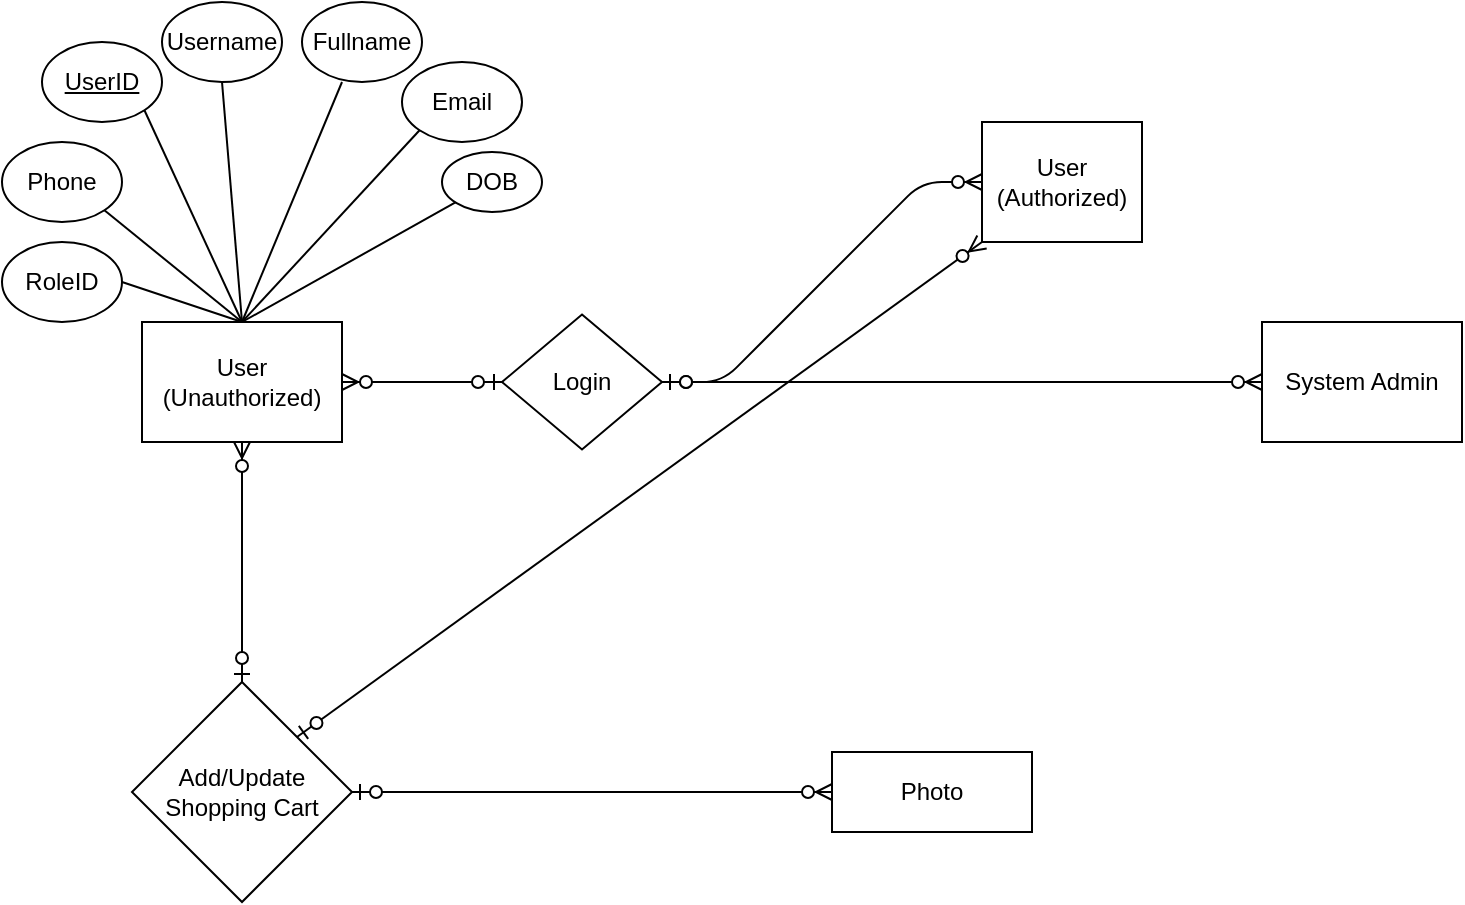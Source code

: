 <mxfile version="14.1.9" type="github">
  <diagram id="R2lEEEUBdFMjLlhIrx00" name="Page-1">
    <mxGraphModel dx="994" dy="573" grid="1" gridSize="10" guides="1" tooltips="1" connect="1" arrows="1" fold="1" page="1" pageScale="1" pageWidth="850" pageHeight="1100" math="0" shadow="0" extFonts="Permanent Marker^https://fonts.googleapis.com/css?family=Permanent+Marker">
      <root>
        <mxCell id="0" />
        <mxCell id="1" parent="0" />
        <mxCell id="tGbBpH4dibHbQ4-sKRWl-3" value="User (Unauthorized)" style="rounded=0;whiteSpace=wrap;html=1;" parent="1" vertex="1">
          <mxGeometry x="80" y="180" width="100" height="60" as="geometry" />
        </mxCell>
        <mxCell id="tGbBpH4dibHbQ4-sKRWl-6" value="Add/Update Shopping Cart" style="rhombus;whiteSpace=wrap;html=1;" parent="1" vertex="1">
          <mxGeometry x="75" y="360" width="110" height="110" as="geometry" />
        </mxCell>
        <mxCell id="tGbBpH4dibHbQ4-sKRWl-7" value="Photo" style="rounded=0;whiteSpace=wrap;html=1;" parent="1" vertex="1">
          <mxGeometry x="425" y="395" width="100" height="40" as="geometry" />
        </mxCell>
        <mxCell id="tGbBpH4dibHbQ4-sKRWl-11" value="&lt;u&gt;UserID&lt;/u&gt;" style="ellipse;whiteSpace=wrap;html=1;shadow=0;sketch=0;gradientColor=#ffffff;" parent="1" vertex="1">
          <mxGeometry x="30" y="40" width="60" height="40" as="geometry" />
        </mxCell>
        <mxCell id="tGbBpH4dibHbQ4-sKRWl-14" value="Username" style="ellipse;whiteSpace=wrap;html=1;" parent="1" vertex="1">
          <mxGeometry x="90" y="20" width="60" height="40" as="geometry" />
        </mxCell>
        <mxCell id="tGbBpH4dibHbQ4-sKRWl-15" value="Fullname" style="ellipse;whiteSpace=wrap;html=1;" parent="1" vertex="1">
          <mxGeometry x="160" y="20" width="60" height="40" as="geometry" />
        </mxCell>
        <mxCell id="tGbBpH4dibHbQ4-sKRWl-20" value="" style="endArrow=none;html=1;entryX=1;entryY=1;entryDx=0;entryDy=0;exitX=0.5;exitY=0;exitDx=0;exitDy=0;" parent="1" source="tGbBpH4dibHbQ4-sKRWl-3" target="tGbBpH4dibHbQ4-sKRWl-11" edge="1">
          <mxGeometry width="50" height="50" relative="1" as="geometry">
            <mxPoint x="10" y="190" as="sourcePoint" />
            <mxPoint x="60" y="140" as="targetPoint" />
          </mxGeometry>
        </mxCell>
        <mxCell id="tGbBpH4dibHbQ4-sKRWl-21" value="" style="endArrow=none;html=1;entryX=0.5;entryY=1;entryDx=0;entryDy=0;exitX=0.5;exitY=0;exitDx=0;exitDy=0;" parent="1" source="tGbBpH4dibHbQ4-sKRWl-3" target="tGbBpH4dibHbQ4-sKRWl-14" edge="1">
          <mxGeometry width="50" height="50" relative="1" as="geometry">
            <mxPoint x="150" y="110" as="sourcePoint" />
            <mxPoint x="85" y="70" as="targetPoint" />
          </mxGeometry>
        </mxCell>
        <mxCell id="tGbBpH4dibHbQ4-sKRWl-22" value="" style="endArrow=none;html=1;entryX=0.5;entryY=1;entryDx=0;entryDy=0;exitX=0.5;exitY=0;exitDx=0;exitDy=0;" parent="1" source="tGbBpH4dibHbQ4-sKRWl-3" edge="1">
          <mxGeometry width="50" height="50" relative="1" as="geometry">
            <mxPoint x="245" y="100" as="sourcePoint" />
            <mxPoint x="180" y="60" as="targetPoint" />
          </mxGeometry>
        </mxCell>
        <mxCell id="tGbBpH4dibHbQ4-sKRWl-23" value="Email" style="ellipse;whiteSpace=wrap;html=1;" parent="1" vertex="1">
          <mxGeometry x="210" y="50" width="60" height="40" as="geometry" />
        </mxCell>
        <mxCell id="tGbBpH4dibHbQ4-sKRWl-24" value="Phone" style="ellipse;whiteSpace=wrap;html=1;" parent="1" vertex="1">
          <mxGeometry x="10" y="90" width="60" height="40" as="geometry" />
        </mxCell>
        <mxCell id="tGbBpH4dibHbQ4-sKRWl-25" value="DOB" style="ellipse;whiteSpace=wrap;html=1;" parent="1" vertex="1">
          <mxGeometry x="230" y="95" width="50" height="30" as="geometry" />
        </mxCell>
        <mxCell id="tGbBpH4dibHbQ4-sKRWl-26" value="RoleID" style="ellipse;whiteSpace=wrap;html=1;" parent="1" vertex="1">
          <mxGeometry x="10" y="140" width="60" height="40" as="geometry" />
        </mxCell>
        <mxCell id="tGbBpH4dibHbQ4-sKRWl-27" value="" style="endArrow=none;html=1;entryX=0;entryY=1;entryDx=0;entryDy=0;exitX=0.5;exitY=0;exitDx=0;exitDy=0;" parent="1" source="tGbBpH4dibHbQ4-sKRWl-3" target="tGbBpH4dibHbQ4-sKRWl-23" edge="1">
          <mxGeometry width="50" height="50" relative="1" as="geometry">
            <mxPoint x="155" y="140" as="sourcePoint" />
            <mxPoint x="190" y="70" as="targetPoint" />
          </mxGeometry>
        </mxCell>
        <mxCell id="tGbBpH4dibHbQ4-sKRWl-28" value="" style="endArrow=none;html=1;exitX=0.5;exitY=0;exitDx=0;exitDy=0;" parent="1" source="tGbBpH4dibHbQ4-sKRWl-3" target="tGbBpH4dibHbQ4-sKRWl-25" edge="1">
          <mxGeometry width="50" height="50" relative="1" as="geometry">
            <mxPoint x="165" y="150" as="sourcePoint" />
            <mxPoint x="200" y="80" as="targetPoint" />
          </mxGeometry>
        </mxCell>
        <mxCell id="tGbBpH4dibHbQ4-sKRWl-29" value="" style="endArrow=none;html=1;exitX=1;exitY=1;exitDx=0;exitDy=0;entryX=0.5;entryY=0;entryDx=0;entryDy=0;" parent="1" source="tGbBpH4dibHbQ4-sKRWl-24" target="tGbBpH4dibHbQ4-sKRWl-3" edge="1">
          <mxGeometry width="50" height="50" relative="1" as="geometry">
            <mxPoint x="85" y="195" as="sourcePoint" />
            <mxPoint x="165" y="190" as="targetPoint" />
          </mxGeometry>
        </mxCell>
        <mxCell id="tGbBpH4dibHbQ4-sKRWl-30" value="" style="endArrow=none;html=1;exitX=1;exitY=0.5;exitDx=0;exitDy=0;entryX=0.5;entryY=0;entryDx=0;entryDy=0;" parent="1" source="tGbBpH4dibHbQ4-sKRWl-26" target="tGbBpH4dibHbQ4-sKRWl-3" edge="1">
          <mxGeometry width="50" height="50" relative="1" as="geometry">
            <mxPoint x="85" y="280" as="sourcePoint" />
            <mxPoint x="160" y="190" as="targetPoint" />
          </mxGeometry>
        </mxCell>
        <mxCell id="tGbBpH4dibHbQ4-sKRWl-32" value="" style="edgeStyle=entityRelationEdgeStyle;fontSize=12;html=1;endArrow=ERzeroToMany;startArrow=ERzeroToOne;entryX=0;entryY=0.5;entryDx=0;entryDy=0;exitX=1;exitY=0.5;exitDx=0;exitDy=0;" parent="1" source="tGbBpH4dibHbQ4-sKRWl-6" target="tGbBpH4dibHbQ4-sKRWl-7" edge="1">
          <mxGeometry width="100" height="100" relative="1" as="geometry">
            <mxPoint x="430" y="210" as="sourcePoint" />
            <mxPoint x="270" y="209.5" as="targetPoint" />
          </mxGeometry>
        </mxCell>
        <mxCell id="tGbBpH4dibHbQ4-sKRWl-33" value="Login" style="rhombus;whiteSpace=wrap;html=1;" parent="1" vertex="1">
          <mxGeometry x="260" y="176.25" width="80" height="67.5" as="geometry" />
        </mxCell>
        <mxCell id="tGbBpH4dibHbQ4-sKRWl-34" value="" style="edgeStyle=entityRelationEdgeStyle;fontSize=12;html=1;endArrow=ERzeroToMany;startArrow=ERzeroToOne;entryX=1;entryY=0.5;entryDx=0;entryDy=0;exitX=0;exitY=0.5;exitDx=0;exitDy=0;" parent="1" source="tGbBpH4dibHbQ4-sKRWl-33" target="tGbBpH4dibHbQ4-sKRWl-3" edge="1">
          <mxGeometry width="100" height="100" relative="1" as="geometry">
            <mxPoint x="240" y="280" as="sourcePoint" />
            <mxPoint x="440" y="280" as="targetPoint" />
          </mxGeometry>
        </mxCell>
        <mxCell id="tGbBpH4dibHbQ4-sKRWl-35" value="User (Authorized)" style="rounded=0;whiteSpace=wrap;html=1;" parent="1" vertex="1">
          <mxGeometry x="500" y="80" width="80" height="60" as="geometry" />
        </mxCell>
        <mxCell id="tGbBpH4dibHbQ4-sKRWl-36" value="" style="edgeStyle=entityRelationEdgeStyle;fontSize=12;html=1;endArrow=ERzeroToMany;startArrow=ERzeroToOne;entryX=0;entryY=0.5;entryDx=0;entryDy=0;exitX=1;exitY=0.5;exitDx=0;exitDy=0;" parent="1" source="tGbBpH4dibHbQ4-sKRWl-33" target="tGbBpH4dibHbQ4-sKRWl-35" edge="1">
          <mxGeometry width="100" height="100" relative="1" as="geometry">
            <mxPoint x="410" y="150" as="sourcePoint" />
            <mxPoint x="320" y="150" as="targetPoint" />
          </mxGeometry>
        </mxCell>
        <mxCell id="tGbBpH4dibHbQ4-sKRWl-37" value="System Admin" style="rounded=0;whiteSpace=wrap;html=1;" parent="1" vertex="1">
          <mxGeometry x="640" y="180" width="100" height="60" as="geometry" />
        </mxCell>
        <mxCell id="tGbBpH4dibHbQ4-sKRWl-38" value="" style="edgeStyle=entityRelationEdgeStyle;fontSize=12;html=1;endArrow=ERzeroToMany;startArrow=ERzeroToOne;entryX=0;entryY=0.5;entryDx=0;entryDy=0;exitX=1;exitY=0.5;exitDx=0;exitDy=0;" parent="1" source="tGbBpH4dibHbQ4-sKRWl-33" target="tGbBpH4dibHbQ4-sKRWl-37" edge="1">
          <mxGeometry width="100" height="100" relative="1" as="geometry">
            <mxPoint x="400" y="220" as="sourcePoint" />
            <mxPoint x="500" y="100" as="targetPoint" />
          </mxGeometry>
        </mxCell>
        <mxCell id="y4Ja3SB4FLVDCDsdR7Hl-7" value="" style="fontSize=12;html=1;endArrow=ERzeroToMany;startArrow=ERzeroToOne;exitX=0.5;exitY=0;exitDx=0;exitDy=0;" edge="1" parent="1" source="tGbBpH4dibHbQ4-sKRWl-6" target="tGbBpH4dibHbQ4-sKRWl-3">
          <mxGeometry width="100" height="100" relative="1" as="geometry">
            <mxPoint x="145" y="290" as="sourcePoint" />
            <mxPoint x="120" y="280" as="targetPoint" />
          </mxGeometry>
        </mxCell>
        <mxCell id="y4Ja3SB4FLVDCDsdR7Hl-9" value="" style="fontSize=12;html=1;endArrow=ERzeroToMany;startArrow=ERzeroToOne;exitX=1;exitY=0;exitDx=0;exitDy=0;entryX=0;entryY=1;entryDx=0;entryDy=0;" edge="1" parent="1" source="tGbBpH4dibHbQ4-sKRWl-6" target="tGbBpH4dibHbQ4-sKRWl-35">
          <mxGeometry width="100" height="100" relative="1" as="geometry">
            <mxPoint x="432.5" y="290" as="sourcePoint" />
            <mxPoint x="500" y="110" as="targetPoint" />
            <Array as="points" />
          </mxGeometry>
        </mxCell>
      </root>
    </mxGraphModel>
  </diagram>
</mxfile>
